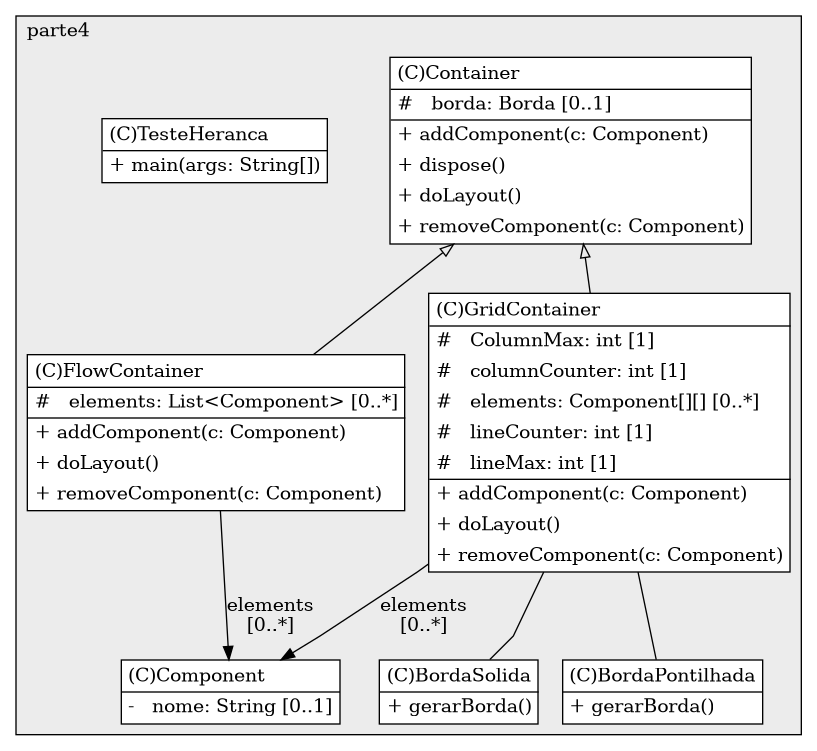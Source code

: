 @startuml

/' diagram meta data start
config=StructureConfiguration;
{
  "projectClassification": {
    "searchMode": "OpenProject", // OpenProject, AllProjects
    "includedProjects": "",
    "pathEndKeywords": "*.impl",
    "isClientPath": "",
    "isClientName": "",
    "isTestPath": "",
    "isTestName": "",
    "isMappingPath": "",
    "isMappingName": "",
    "isDataAccessPath": "",
    "isDataAccessName": "",
    "isDataStructurePath": "",
    "isDataStructureName": "",
    "isInterfaceStructuresPath": "",
    "isInterfaceStructuresName": "",
    "isEntryPointPath": "",
    "isEntryPointName": "",
    "treatFinalFieldsAsMandatory": false
  },
  "graphRestriction": {
    "classPackageExcludeFilter": "",
    "classPackageIncludeFilter": "",
    "classNameExcludeFilter": "",
    "classNameIncludeFilter": "",
    "methodNameExcludeFilter": "",
    "methodNameIncludeFilter": "",
    "removeByInheritance": "", // inheritance/annotation based filtering is done in a second step
    "removeByAnnotation": "",
    "removeByClassPackage": "", // cleanup the graph after inheritance/annotation based filtering is done
    "removeByClassName": "",
    "cutMappings": false,
    "cutEnum": true,
    "cutTests": true,
    "cutClient": true,
    "cutDataAccess": false,
    "cutInterfaceStructures": false,
    "cutDataStructures": false,
    "cutGetterAndSetter": true,
    "cutConstructors": true
  },
  "graphTraversal": {
    "forwardDepth": 6,
    "backwardDepth": 6,
    "classPackageExcludeFilter": "",
    "classPackageIncludeFilter": "",
    "classNameExcludeFilter": "",
    "classNameIncludeFilter": "",
    "methodNameExcludeFilter": "",
    "methodNameIncludeFilter": "",
    "hideMappings": false,
    "hideDataStructures": false,
    "hidePrivateMethods": true,
    "hideInterfaceCalls": true, // indirection: implementation -> interface (is hidden) -> implementation
    "onlyShowApplicationEntryPoints": false, // root node is included
    "useMethodCallsForStructureDiagram": "ForwardOnly" // ForwardOnly, BothDirections, No
  },
  "details": {
    "aggregation": "GroupByClass", // ByClass, GroupByClass, None
    "showClassGenericTypes": true,
    "showMethods": true,
    "showMethodParameterNames": true,
    "showMethodParameterTypes": true,
    "showMethodReturnType": true,
    "showPackageLevels": 2,
    "showDetailedClassStructure": true
  },
  "rootClass": "roteiro7.parte4.TesteHeranca",
  "extensionCallbackMethod": "" // qualified.class.name#methodName - signature: public static String method(String)
}
diagram meta data end '/



digraph g {
    rankdir="TB"
    splines=polyline
    

'nodes 
subgraph cluster_995410014 { 
   	label=parte4
	labeljust=l
	fillcolor="#ececec"
	style=filled
   
   BordaPontilhada890418831[
	label=<<TABLE BORDER="1" CELLBORDER="0" CELLPADDING="4" CELLSPACING="0">
<TR><TD ALIGN="LEFT" >(C)BordaPontilhada</TD></TR>
<HR/>
<TR><TD ALIGN="LEFT" >+ gerarBorda()</TD></TR>
</TABLE>>
	style=filled
	margin=0
	shape=plaintext
	fillcolor="#FFFFFF"
];

BordaSolida890418831[
	label=<<TABLE BORDER="1" CELLBORDER="0" CELLPADDING="4" CELLSPACING="0">
<TR><TD ALIGN="LEFT" >(C)BordaSolida</TD></TR>
<HR/>
<TR><TD ALIGN="LEFT" >+ gerarBorda()</TD></TR>
</TABLE>>
	style=filled
	margin=0
	shape=plaintext
	fillcolor="#FFFFFF"
];

Component890418831[
	label=<<TABLE BORDER="1" CELLBORDER="0" CELLPADDING="4" CELLSPACING="0">
<TR><TD ALIGN="LEFT" >(C)Component</TD></TR>
<HR/>
<TR><TD ALIGN="LEFT" >-   nome: String [0..1]</TD></TR>
</TABLE>>
	style=filled
	margin=0
	shape=plaintext
	fillcolor="#FFFFFF"
];

Container890418831[
	label=<<TABLE BORDER="1" CELLBORDER="0" CELLPADDING="4" CELLSPACING="0">
<TR><TD ALIGN="LEFT" >(C)Container</TD></TR>
<HR/>
<TR><TD ALIGN="LEFT" >#   borda: Borda [0..1]</TD></TR>
<HR/>
<TR><TD ALIGN="LEFT" >+ addComponent(c: Component)</TD></TR>
<TR><TD ALIGN="LEFT" >+ dispose()</TD></TR>
<TR><TD ALIGN="LEFT" >+ doLayout()</TD></TR>
<TR><TD ALIGN="LEFT" >+ removeComponent(c: Component)</TD></TR>
</TABLE>>
	style=filled
	margin=0
	shape=plaintext
	fillcolor="#FFFFFF"
];

FlowContainer890418831[
	label=<<TABLE BORDER="1" CELLBORDER="0" CELLPADDING="4" CELLSPACING="0">
<TR><TD ALIGN="LEFT" >(C)FlowContainer</TD></TR>
<HR/>
<TR><TD ALIGN="LEFT" >#   elements: List&lt;Component&gt; [0..*]</TD></TR>
<HR/>
<TR><TD ALIGN="LEFT" >+ addComponent(c: Component)</TD></TR>
<TR><TD ALIGN="LEFT" >+ doLayout()</TD></TR>
<TR><TD ALIGN="LEFT" >+ removeComponent(c: Component)</TD></TR>
</TABLE>>
	style=filled
	margin=0
	shape=plaintext
	fillcolor="#FFFFFF"
];

GridContainer890418831[
	label=<<TABLE BORDER="1" CELLBORDER="0" CELLPADDING="4" CELLSPACING="0">
<TR><TD ALIGN="LEFT" >(C)GridContainer</TD></TR>
<HR/>
<TR><TD ALIGN="LEFT" >#   ColumnMax: int [1]</TD></TR>
<TR><TD ALIGN="LEFT" >#   columnCounter: int [1]</TD></TR>
<TR><TD ALIGN="LEFT" >#   elements: Component[][] [0..*]</TD></TR>
<TR><TD ALIGN="LEFT" >#   lineCounter: int [1]</TD></TR>
<TR><TD ALIGN="LEFT" >#   lineMax: int [1]</TD></TR>
<HR/>
<TR><TD ALIGN="LEFT" >+ addComponent(c: Component)</TD></TR>
<TR><TD ALIGN="LEFT" >+ doLayout()</TD></TR>
<TR><TD ALIGN="LEFT" >+ removeComponent(c: Component)</TD></TR>
</TABLE>>
	style=filled
	margin=0
	shape=plaintext
	fillcolor="#FFFFFF"
];

TesteHeranca890418831[
	label=<<TABLE BORDER="1" CELLBORDER="0" CELLPADDING="4" CELLSPACING="0">
<TR><TD ALIGN="LEFT" >(C)TesteHeranca</TD></TR>
<HR/>
<TR><TD ALIGN="LEFT" >+ main(args: String[])</TD></TR>
</TABLE>>
	style=filled
	margin=0
	shape=plaintext
	fillcolor="#FFFFFF"
];
} 

'edges    
Container890418831 -> FlowContainer890418831[arrowhead=none, arrowtail=empty, dir=both];
Container890418831 -> GridContainer890418831[arrowhead=none, arrowtail=empty, dir=both];
FlowContainer890418831 -> Component890418831[label="elements
[0..*]"];
GridContainer890418831 -> BordaPontilhada890418831[arrowhead=none];
GridContainer890418831 -> BordaSolida890418831[arrowhead=none];
GridContainer890418831 -> Component890418831[label="elements
[0..*]"];
    
}
@enduml